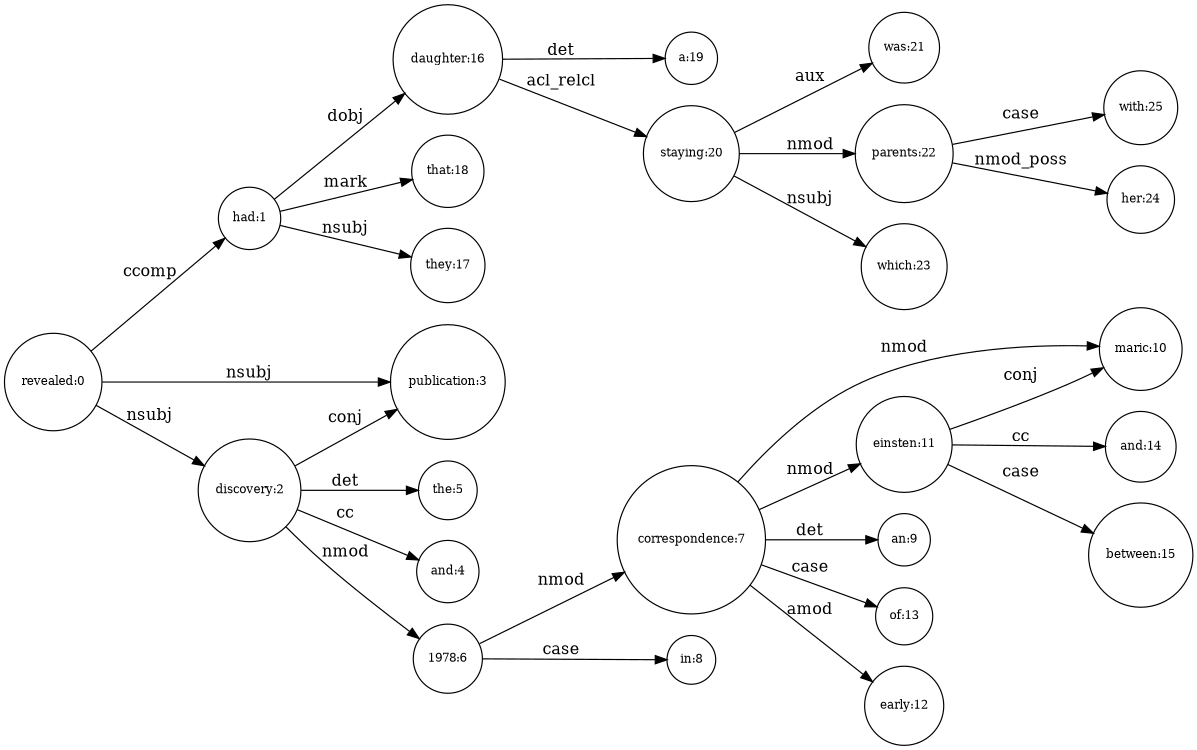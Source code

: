 digraph finite_state_machine {
    rankdir=LR;
    size="8,5"
node [shape = circle, label="revealed:0", fontsize=10] q0;
node [shape = circle, label="had:1", fontsize=10] q1;
node [shape = circle, label="was:21", fontsize=10] q2;
node [shape = circle, label="discovery:2", fontsize=10] q3;
node [shape = circle, label="publication:3", fontsize=10] q4;
node [shape = circle, label="correspondence:7", fontsize=10] q5;
node [shape = circle, label="einsten:11", fontsize=10] q6;
node [shape = circle, label="maric:10", fontsize=10] q7;
node [shape = circle, label="daughter:16", fontsize=10] q8;
node [shape = circle, label="parents:22", fontsize=10] q9;
node [shape = circle, label="the:5", fontsize=10] q10;
node [shape = circle, label="an:9", fontsize=10] q11;
node [shape = circle, label="a:19", fontsize=10] q12;
node [shape = circle, label="and:4", fontsize=10] q13;
node [shape = circle, label="and:14", fontsize=10] q14;
node [shape = circle, label="1978:6", fontsize=10] q15;
node [shape = circle, label="in:8", fontsize=10] q16;
node [shape = circle, label="of:13", fontsize=10] q17;
node [shape = circle, label="between:15", fontsize=10] q18;
node [shape = circle, label="that:18", fontsize=10] q19;
node [shape = circle, label="with:25", fontsize=10] q20;
node [shape = circle, label="early:12", fontsize=10] q21;
node [shape = circle, label="they:17", fontsize=10] q22;
node [shape = circle, label="staying:20", fontsize=10] q23;
node [shape = circle, label="which:23", fontsize=10] q24;
node [shape = circle, label="her:24", fontsize=10] q25;


q0 -> q3 [ label = "nsubj"];
q0 -> q4 [ label = "nsubj"];
q0 -> q1 [ label = "ccomp"];
q1 -> q8 [ label = "dobj"];
q1 -> q19 [ label = "mark"];
q1 -> q22 [ label = "nsubj"];
q3 -> q15 [ label = "nmod"];
q3 -> q4 [ label = "conj"];
q3 -> q10 [ label = "det"];
q3 -> q13 [ label = "cc"];
q5 -> q21 [ label = "amod"];
q5 -> q17 [ label = "case"];
q5 -> q7 [ label = "nmod"];
q5 -> q6 [ label = "nmod"];
q5 -> q11 [ label = "det"];
q6 -> q18 [ label = "case"];
q6 -> q7 [ label = "conj"];
q6 -> q14 [ label = "cc"];
q8 -> q23 [ label = "acl_relcl"];
q8 -> q12 [ label = "det"];
q9 -> q20 [ label = "case"];
q9 -> q25 [ label = "nmod_poss"];
q15 -> q16 [ label = "case"];
q15 -> q5 [ label = "nmod"];
q23 -> q9 [ label = "nmod"];
q23 -> q2 [ label = "aux"];
q23 -> q24 [ label = "nsubj"];
}

